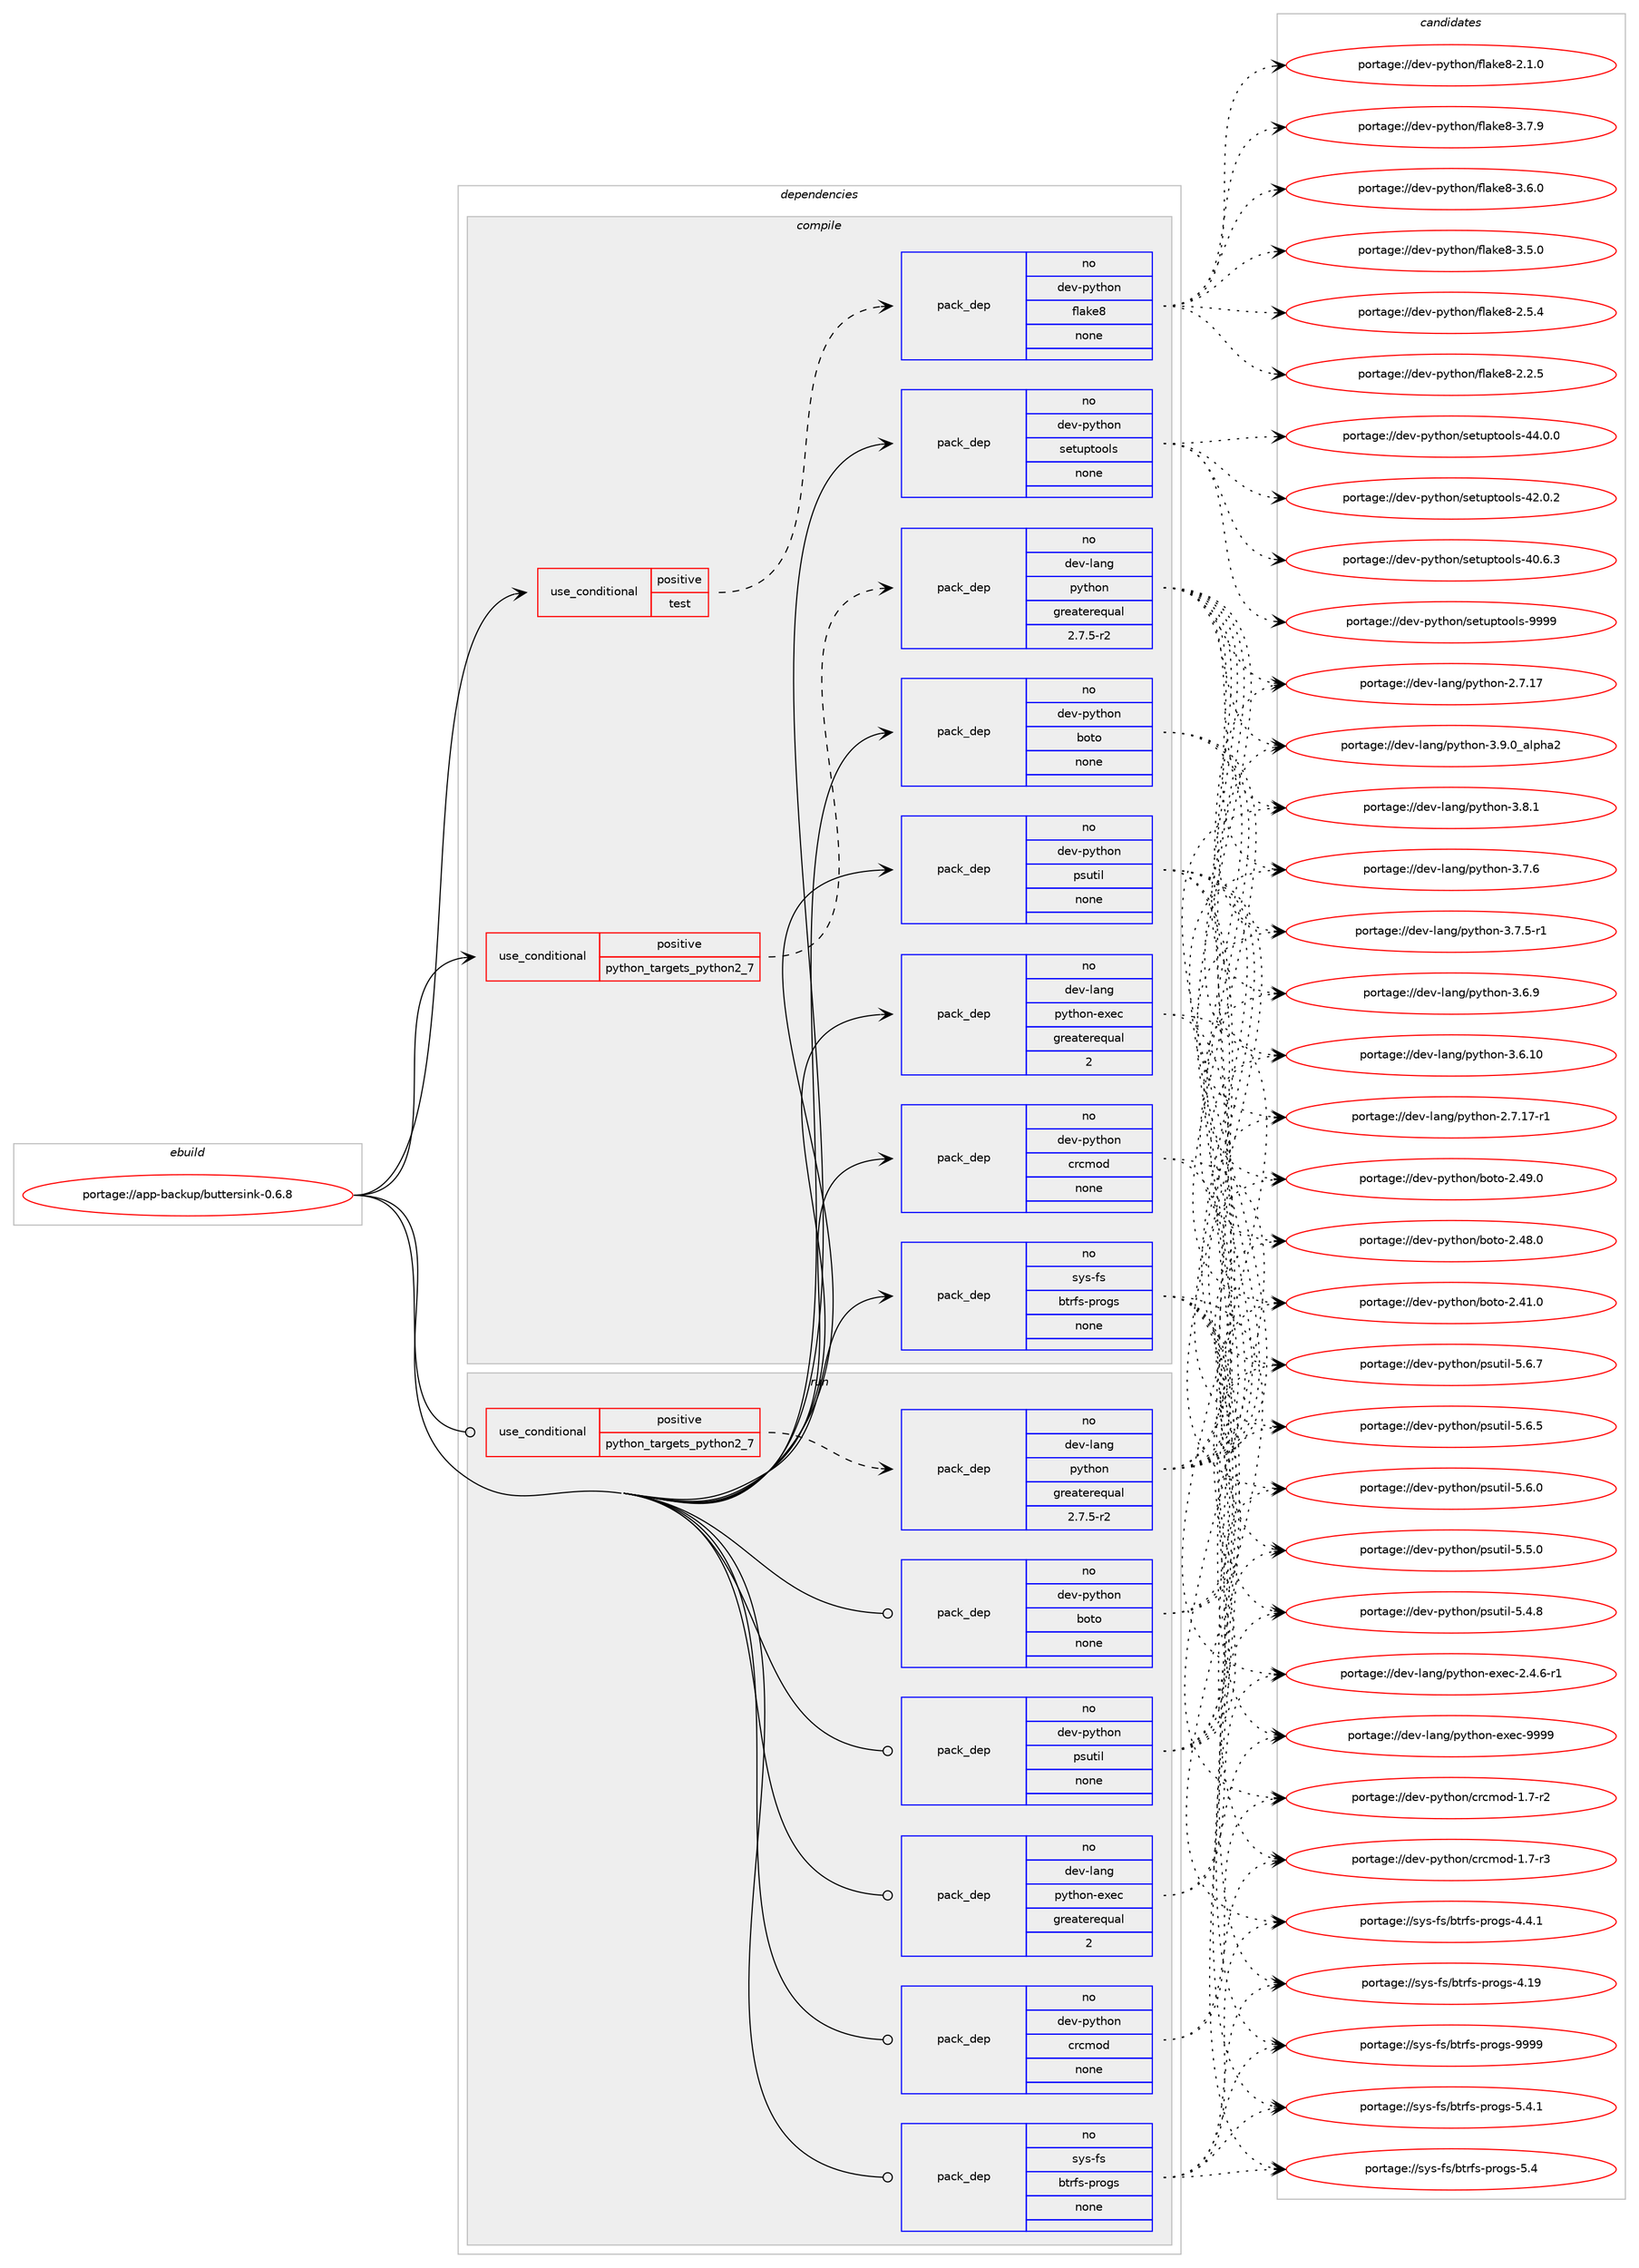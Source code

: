 digraph prolog {

# *************
# Graph options
# *************

newrank=true;
concentrate=true;
compound=true;
graph [rankdir=LR,fontname=Helvetica,fontsize=10,ranksep=1.5];#, ranksep=2.5, nodesep=0.2];
edge  [arrowhead=vee];
node  [fontname=Helvetica,fontsize=10];

# **********
# The ebuild
# **********

subgraph cluster_leftcol {
color=gray;
label=<<i>ebuild</i>>;
id [label="portage://app-backup/buttersink-0.6.8", color=red, width=4, href="../app-backup/buttersink-0.6.8.svg"];
}

# ****************
# The dependencies
# ****************

subgraph cluster_midcol {
color=gray;
label=<<i>dependencies</i>>;
subgraph cluster_compile {
fillcolor="#eeeeee";
style=filled;
label=<<i>compile</i>>;
subgraph cond152140 {
dependency646000 [label=<<TABLE BORDER="0" CELLBORDER="1" CELLSPACING="0" CELLPADDING="4"><TR><TD ROWSPAN="3" CELLPADDING="10">use_conditional</TD></TR><TR><TD>positive</TD></TR><TR><TD>python_targets_python2_7</TD></TR></TABLE>>, shape=none, color=red];
subgraph pack485265 {
dependency646001 [label=<<TABLE BORDER="0" CELLBORDER="1" CELLSPACING="0" CELLPADDING="4" WIDTH="220"><TR><TD ROWSPAN="6" CELLPADDING="30">pack_dep</TD></TR><TR><TD WIDTH="110">no</TD></TR><TR><TD>dev-lang</TD></TR><TR><TD>python</TD></TR><TR><TD>greaterequal</TD></TR><TR><TD>2.7.5-r2</TD></TR></TABLE>>, shape=none, color=blue];
}
dependency646000:e -> dependency646001:w [weight=20,style="dashed",arrowhead="vee"];
}
id:e -> dependency646000:w [weight=20,style="solid",arrowhead="vee"];
subgraph cond152141 {
dependency646002 [label=<<TABLE BORDER="0" CELLBORDER="1" CELLSPACING="0" CELLPADDING="4"><TR><TD ROWSPAN="3" CELLPADDING="10">use_conditional</TD></TR><TR><TD>positive</TD></TR><TR><TD>test</TD></TR></TABLE>>, shape=none, color=red];
subgraph pack485266 {
dependency646003 [label=<<TABLE BORDER="0" CELLBORDER="1" CELLSPACING="0" CELLPADDING="4" WIDTH="220"><TR><TD ROWSPAN="6" CELLPADDING="30">pack_dep</TD></TR><TR><TD WIDTH="110">no</TD></TR><TR><TD>dev-python</TD></TR><TR><TD>flake8</TD></TR><TR><TD>none</TD></TR><TR><TD></TD></TR></TABLE>>, shape=none, color=blue];
}
dependency646002:e -> dependency646003:w [weight=20,style="dashed",arrowhead="vee"];
}
id:e -> dependency646002:w [weight=20,style="solid",arrowhead="vee"];
subgraph pack485267 {
dependency646004 [label=<<TABLE BORDER="0" CELLBORDER="1" CELLSPACING="0" CELLPADDING="4" WIDTH="220"><TR><TD ROWSPAN="6" CELLPADDING="30">pack_dep</TD></TR><TR><TD WIDTH="110">no</TD></TR><TR><TD>dev-lang</TD></TR><TR><TD>python-exec</TD></TR><TR><TD>greaterequal</TD></TR><TR><TD>2</TD></TR></TABLE>>, shape=none, color=blue];
}
id:e -> dependency646004:w [weight=20,style="solid",arrowhead="vee"];
subgraph pack485268 {
dependency646005 [label=<<TABLE BORDER="0" CELLBORDER="1" CELLSPACING="0" CELLPADDING="4" WIDTH="220"><TR><TD ROWSPAN="6" CELLPADDING="30">pack_dep</TD></TR><TR><TD WIDTH="110">no</TD></TR><TR><TD>dev-python</TD></TR><TR><TD>boto</TD></TR><TR><TD>none</TD></TR><TR><TD></TD></TR></TABLE>>, shape=none, color=blue];
}
id:e -> dependency646005:w [weight=20,style="solid",arrowhead="vee"];
subgraph pack485269 {
dependency646006 [label=<<TABLE BORDER="0" CELLBORDER="1" CELLSPACING="0" CELLPADDING="4" WIDTH="220"><TR><TD ROWSPAN="6" CELLPADDING="30">pack_dep</TD></TR><TR><TD WIDTH="110">no</TD></TR><TR><TD>dev-python</TD></TR><TR><TD>crcmod</TD></TR><TR><TD>none</TD></TR><TR><TD></TD></TR></TABLE>>, shape=none, color=blue];
}
id:e -> dependency646006:w [weight=20,style="solid",arrowhead="vee"];
subgraph pack485270 {
dependency646007 [label=<<TABLE BORDER="0" CELLBORDER="1" CELLSPACING="0" CELLPADDING="4" WIDTH="220"><TR><TD ROWSPAN="6" CELLPADDING="30">pack_dep</TD></TR><TR><TD WIDTH="110">no</TD></TR><TR><TD>dev-python</TD></TR><TR><TD>psutil</TD></TR><TR><TD>none</TD></TR><TR><TD></TD></TR></TABLE>>, shape=none, color=blue];
}
id:e -> dependency646007:w [weight=20,style="solid",arrowhead="vee"];
subgraph pack485271 {
dependency646008 [label=<<TABLE BORDER="0" CELLBORDER="1" CELLSPACING="0" CELLPADDING="4" WIDTH="220"><TR><TD ROWSPAN="6" CELLPADDING="30">pack_dep</TD></TR><TR><TD WIDTH="110">no</TD></TR><TR><TD>dev-python</TD></TR><TR><TD>setuptools</TD></TR><TR><TD>none</TD></TR><TR><TD></TD></TR></TABLE>>, shape=none, color=blue];
}
id:e -> dependency646008:w [weight=20,style="solid",arrowhead="vee"];
subgraph pack485272 {
dependency646009 [label=<<TABLE BORDER="0" CELLBORDER="1" CELLSPACING="0" CELLPADDING="4" WIDTH="220"><TR><TD ROWSPAN="6" CELLPADDING="30">pack_dep</TD></TR><TR><TD WIDTH="110">no</TD></TR><TR><TD>sys-fs</TD></TR><TR><TD>btrfs-progs</TD></TR><TR><TD>none</TD></TR><TR><TD></TD></TR></TABLE>>, shape=none, color=blue];
}
id:e -> dependency646009:w [weight=20,style="solid",arrowhead="vee"];
}
subgraph cluster_compileandrun {
fillcolor="#eeeeee";
style=filled;
label=<<i>compile and run</i>>;
}
subgraph cluster_run {
fillcolor="#eeeeee";
style=filled;
label=<<i>run</i>>;
subgraph cond152142 {
dependency646010 [label=<<TABLE BORDER="0" CELLBORDER="1" CELLSPACING="0" CELLPADDING="4"><TR><TD ROWSPAN="3" CELLPADDING="10">use_conditional</TD></TR><TR><TD>positive</TD></TR><TR><TD>python_targets_python2_7</TD></TR></TABLE>>, shape=none, color=red];
subgraph pack485273 {
dependency646011 [label=<<TABLE BORDER="0" CELLBORDER="1" CELLSPACING="0" CELLPADDING="4" WIDTH="220"><TR><TD ROWSPAN="6" CELLPADDING="30">pack_dep</TD></TR><TR><TD WIDTH="110">no</TD></TR><TR><TD>dev-lang</TD></TR><TR><TD>python</TD></TR><TR><TD>greaterequal</TD></TR><TR><TD>2.7.5-r2</TD></TR></TABLE>>, shape=none, color=blue];
}
dependency646010:e -> dependency646011:w [weight=20,style="dashed",arrowhead="vee"];
}
id:e -> dependency646010:w [weight=20,style="solid",arrowhead="odot"];
subgraph pack485274 {
dependency646012 [label=<<TABLE BORDER="0" CELLBORDER="1" CELLSPACING="0" CELLPADDING="4" WIDTH="220"><TR><TD ROWSPAN="6" CELLPADDING="30">pack_dep</TD></TR><TR><TD WIDTH="110">no</TD></TR><TR><TD>dev-lang</TD></TR><TR><TD>python-exec</TD></TR><TR><TD>greaterequal</TD></TR><TR><TD>2</TD></TR></TABLE>>, shape=none, color=blue];
}
id:e -> dependency646012:w [weight=20,style="solid",arrowhead="odot"];
subgraph pack485275 {
dependency646013 [label=<<TABLE BORDER="0" CELLBORDER="1" CELLSPACING="0" CELLPADDING="4" WIDTH="220"><TR><TD ROWSPAN="6" CELLPADDING="30">pack_dep</TD></TR><TR><TD WIDTH="110">no</TD></TR><TR><TD>dev-python</TD></TR><TR><TD>boto</TD></TR><TR><TD>none</TD></TR><TR><TD></TD></TR></TABLE>>, shape=none, color=blue];
}
id:e -> dependency646013:w [weight=20,style="solid",arrowhead="odot"];
subgraph pack485276 {
dependency646014 [label=<<TABLE BORDER="0" CELLBORDER="1" CELLSPACING="0" CELLPADDING="4" WIDTH="220"><TR><TD ROWSPAN="6" CELLPADDING="30">pack_dep</TD></TR><TR><TD WIDTH="110">no</TD></TR><TR><TD>dev-python</TD></TR><TR><TD>crcmod</TD></TR><TR><TD>none</TD></TR><TR><TD></TD></TR></TABLE>>, shape=none, color=blue];
}
id:e -> dependency646014:w [weight=20,style="solid",arrowhead="odot"];
subgraph pack485277 {
dependency646015 [label=<<TABLE BORDER="0" CELLBORDER="1" CELLSPACING="0" CELLPADDING="4" WIDTH="220"><TR><TD ROWSPAN="6" CELLPADDING="30">pack_dep</TD></TR><TR><TD WIDTH="110">no</TD></TR><TR><TD>dev-python</TD></TR><TR><TD>psutil</TD></TR><TR><TD>none</TD></TR><TR><TD></TD></TR></TABLE>>, shape=none, color=blue];
}
id:e -> dependency646015:w [weight=20,style="solid",arrowhead="odot"];
subgraph pack485278 {
dependency646016 [label=<<TABLE BORDER="0" CELLBORDER="1" CELLSPACING="0" CELLPADDING="4" WIDTH="220"><TR><TD ROWSPAN="6" CELLPADDING="30">pack_dep</TD></TR><TR><TD WIDTH="110">no</TD></TR><TR><TD>sys-fs</TD></TR><TR><TD>btrfs-progs</TD></TR><TR><TD>none</TD></TR><TR><TD></TD></TR></TABLE>>, shape=none, color=blue];
}
id:e -> dependency646016:w [weight=20,style="solid",arrowhead="odot"];
}
}

# **************
# The candidates
# **************

subgraph cluster_choices {
rank=same;
color=gray;
label=<<i>candidates</i>>;

subgraph choice485265 {
color=black;
nodesep=1;
choice10010111845108971101034711212111610411111045514657464895971081121049750 [label="portage://dev-lang/python-3.9.0_alpha2", color=red, width=4,href="../dev-lang/python-3.9.0_alpha2.svg"];
choice100101118451089711010347112121116104111110455146564649 [label="portage://dev-lang/python-3.8.1", color=red, width=4,href="../dev-lang/python-3.8.1.svg"];
choice100101118451089711010347112121116104111110455146554654 [label="portage://dev-lang/python-3.7.6", color=red, width=4,href="../dev-lang/python-3.7.6.svg"];
choice1001011184510897110103471121211161041111104551465546534511449 [label="portage://dev-lang/python-3.7.5-r1", color=red, width=4,href="../dev-lang/python-3.7.5-r1.svg"];
choice100101118451089711010347112121116104111110455146544657 [label="portage://dev-lang/python-3.6.9", color=red, width=4,href="../dev-lang/python-3.6.9.svg"];
choice10010111845108971101034711212111610411111045514654464948 [label="portage://dev-lang/python-3.6.10", color=red, width=4,href="../dev-lang/python-3.6.10.svg"];
choice100101118451089711010347112121116104111110455046554649554511449 [label="portage://dev-lang/python-2.7.17-r1", color=red, width=4,href="../dev-lang/python-2.7.17-r1.svg"];
choice10010111845108971101034711212111610411111045504655464955 [label="portage://dev-lang/python-2.7.17", color=red, width=4,href="../dev-lang/python-2.7.17.svg"];
dependency646001:e -> choice10010111845108971101034711212111610411111045514657464895971081121049750:w [style=dotted,weight="100"];
dependency646001:e -> choice100101118451089711010347112121116104111110455146564649:w [style=dotted,weight="100"];
dependency646001:e -> choice100101118451089711010347112121116104111110455146554654:w [style=dotted,weight="100"];
dependency646001:e -> choice1001011184510897110103471121211161041111104551465546534511449:w [style=dotted,weight="100"];
dependency646001:e -> choice100101118451089711010347112121116104111110455146544657:w [style=dotted,weight="100"];
dependency646001:e -> choice10010111845108971101034711212111610411111045514654464948:w [style=dotted,weight="100"];
dependency646001:e -> choice100101118451089711010347112121116104111110455046554649554511449:w [style=dotted,weight="100"];
dependency646001:e -> choice10010111845108971101034711212111610411111045504655464955:w [style=dotted,weight="100"];
}
subgraph choice485266 {
color=black;
nodesep=1;
choice10010111845112121116104111110471021089710710156455146554657 [label="portage://dev-python/flake8-3.7.9", color=red, width=4,href="../dev-python/flake8-3.7.9.svg"];
choice10010111845112121116104111110471021089710710156455146544648 [label="portage://dev-python/flake8-3.6.0", color=red, width=4,href="../dev-python/flake8-3.6.0.svg"];
choice10010111845112121116104111110471021089710710156455146534648 [label="portage://dev-python/flake8-3.5.0", color=red, width=4,href="../dev-python/flake8-3.5.0.svg"];
choice10010111845112121116104111110471021089710710156455046534652 [label="portage://dev-python/flake8-2.5.4", color=red, width=4,href="../dev-python/flake8-2.5.4.svg"];
choice10010111845112121116104111110471021089710710156455046504653 [label="portage://dev-python/flake8-2.2.5", color=red, width=4,href="../dev-python/flake8-2.2.5.svg"];
choice10010111845112121116104111110471021089710710156455046494648 [label="portage://dev-python/flake8-2.1.0", color=red, width=4,href="../dev-python/flake8-2.1.0.svg"];
dependency646003:e -> choice10010111845112121116104111110471021089710710156455146554657:w [style=dotted,weight="100"];
dependency646003:e -> choice10010111845112121116104111110471021089710710156455146544648:w [style=dotted,weight="100"];
dependency646003:e -> choice10010111845112121116104111110471021089710710156455146534648:w [style=dotted,weight="100"];
dependency646003:e -> choice10010111845112121116104111110471021089710710156455046534652:w [style=dotted,weight="100"];
dependency646003:e -> choice10010111845112121116104111110471021089710710156455046504653:w [style=dotted,weight="100"];
dependency646003:e -> choice10010111845112121116104111110471021089710710156455046494648:w [style=dotted,weight="100"];
}
subgraph choice485267 {
color=black;
nodesep=1;
choice10010111845108971101034711212111610411111045101120101994557575757 [label="portage://dev-lang/python-exec-9999", color=red, width=4,href="../dev-lang/python-exec-9999.svg"];
choice10010111845108971101034711212111610411111045101120101994550465246544511449 [label="portage://dev-lang/python-exec-2.4.6-r1", color=red, width=4,href="../dev-lang/python-exec-2.4.6-r1.svg"];
dependency646004:e -> choice10010111845108971101034711212111610411111045101120101994557575757:w [style=dotted,weight="100"];
dependency646004:e -> choice10010111845108971101034711212111610411111045101120101994550465246544511449:w [style=dotted,weight="100"];
}
subgraph choice485268 {
color=black;
nodesep=1;
choice10010111845112121116104111110479811111611145504652574648 [label="portage://dev-python/boto-2.49.0", color=red, width=4,href="../dev-python/boto-2.49.0.svg"];
choice10010111845112121116104111110479811111611145504652564648 [label="portage://dev-python/boto-2.48.0", color=red, width=4,href="../dev-python/boto-2.48.0.svg"];
choice10010111845112121116104111110479811111611145504652494648 [label="portage://dev-python/boto-2.41.0", color=red, width=4,href="../dev-python/boto-2.41.0.svg"];
dependency646005:e -> choice10010111845112121116104111110479811111611145504652574648:w [style=dotted,weight="100"];
dependency646005:e -> choice10010111845112121116104111110479811111611145504652564648:w [style=dotted,weight="100"];
dependency646005:e -> choice10010111845112121116104111110479811111611145504652494648:w [style=dotted,weight="100"];
}
subgraph choice485269 {
color=black;
nodesep=1;
choice10010111845112121116104111110479911499109111100454946554511451 [label="portage://dev-python/crcmod-1.7-r3", color=red, width=4,href="../dev-python/crcmod-1.7-r3.svg"];
choice10010111845112121116104111110479911499109111100454946554511450 [label="portage://dev-python/crcmod-1.7-r2", color=red, width=4,href="../dev-python/crcmod-1.7-r2.svg"];
dependency646006:e -> choice10010111845112121116104111110479911499109111100454946554511451:w [style=dotted,weight="100"];
dependency646006:e -> choice10010111845112121116104111110479911499109111100454946554511450:w [style=dotted,weight="100"];
}
subgraph choice485270 {
color=black;
nodesep=1;
choice1001011184511212111610411111047112115117116105108455346544655 [label="portage://dev-python/psutil-5.6.7", color=red, width=4,href="../dev-python/psutil-5.6.7.svg"];
choice1001011184511212111610411111047112115117116105108455346544653 [label="portage://dev-python/psutil-5.6.5", color=red, width=4,href="../dev-python/psutil-5.6.5.svg"];
choice1001011184511212111610411111047112115117116105108455346544648 [label="portage://dev-python/psutil-5.6.0", color=red, width=4,href="../dev-python/psutil-5.6.0.svg"];
choice1001011184511212111610411111047112115117116105108455346534648 [label="portage://dev-python/psutil-5.5.0", color=red, width=4,href="../dev-python/psutil-5.5.0.svg"];
choice1001011184511212111610411111047112115117116105108455346524656 [label="portage://dev-python/psutil-5.4.8", color=red, width=4,href="../dev-python/psutil-5.4.8.svg"];
dependency646007:e -> choice1001011184511212111610411111047112115117116105108455346544655:w [style=dotted,weight="100"];
dependency646007:e -> choice1001011184511212111610411111047112115117116105108455346544653:w [style=dotted,weight="100"];
dependency646007:e -> choice1001011184511212111610411111047112115117116105108455346544648:w [style=dotted,weight="100"];
dependency646007:e -> choice1001011184511212111610411111047112115117116105108455346534648:w [style=dotted,weight="100"];
dependency646007:e -> choice1001011184511212111610411111047112115117116105108455346524656:w [style=dotted,weight="100"];
}
subgraph choice485271 {
color=black;
nodesep=1;
choice10010111845112121116104111110471151011161171121161111111081154557575757 [label="portage://dev-python/setuptools-9999", color=red, width=4,href="../dev-python/setuptools-9999.svg"];
choice100101118451121211161041111104711510111611711211611111110811545525246484648 [label="portage://dev-python/setuptools-44.0.0", color=red, width=4,href="../dev-python/setuptools-44.0.0.svg"];
choice100101118451121211161041111104711510111611711211611111110811545525046484650 [label="portage://dev-python/setuptools-42.0.2", color=red, width=4,href="../dev-python/setuptools-42.0.2.svg"];
choice100101118451121211161041111104711510111611711211611111110811545524846544651 [label="portage://dev-python/setuptools-40.6.3", color=red, width=4,href="../dev-python/setuptools-40.6.3.svg"];
dependency646008:e -> choice10010111845112121116104111110471151011161171121161111111081154557575757:w [style=dotted,weight="100"];
dependency646008:e -> choice100101118451121211161041111104711510111611711211611111110811545525246484648:w [style=dotted,weight="100"];
dependency646008:e -> choice100101118451121211161041111104711510111611711211611111110811545525046484650:w [style=dotted,weight="100"];
dependency646008:e -> choice100101118451121211161041111104711510111611711211611111110811545524846544651:w [style=dotted,weight="100"];
}
subgraph choice485272 {
color=black;
nodesep=1;
choice115121115451021154798116114102115451121141111031154557575757 [label="portage://sys-fs/btrfs-progs-9999", color=red, width=4,href="../sys-fs/btrfs-progs-9999.svg"];
choice11512111545102115479811611410211545112114111103115455346524649 [label="portage://sys-fs/btrfs-progs-5.4.1", color=red, width=4,href="../sys-fs/btrfs-progs-5.4.1.svg"];
choice1151211154510211547981161141021154511211411110311545534652 [label="portage://sys-fs/btrfs-progs-5.4", color=red, width=4,href="../sys-fs/btrfs-progs-5.4.svg"];
choice11512111545102115479811611410211545112114111103115455246524649 [label="portage://sys-fs/btrfs-progs-4.4.1", color=red, width=4,href="../sys-fs/btrfs-progs-4.4.1.svg"];
choice115121115451021154798116114102115451121141111031154552464957 [label="portage://sys-fs/btrfs-progs-4.19", color=red, width=4,href="../sys-fs/btrfs-progs-4.19.svg"];
dependency646009:e -> choice115121115451021154798116114102115451121141111031154557575757:w [style=dotted,weight="100"];
dependency646009:e -> choice11512111545102115479811611410211545112114111103115455346524649:w [style=dotted,weight="100"];
dependency646009:e -> choice1151211154510211547981161141021154511211411110311545534652:w [style=dotted,weight="100"];
dependency646009:e -> choice11512111545102115479811611410211545112114111103115455246524649:w [style=dotted,weight="100"];
dependency646009:e -> choice115121115451021154798116114102115451121141111031154552464957:w [style=dotted,weight="100"];
}
subgraph choice485273 {
color=black;
nodesep=1;
choice10010111845108971101034711212111610411111045514657464895971081121049750 [label="portage://dev-lang/python-3.9.0_alpha2", color=red, width=4,href="../dev-lang/python-3.9.0_alpha2.svg"];
choice100101118451089711010347112121116104111110455146564649 [label="portage://dev-lang/python-3.8.1", color=red, width=4,href="../dev-lang/python-3.8.1.svg"];
choice100101118451089711010347112121116104111110455146554654 [label="portage://dev-lang/python-3.7.6", color=red, width=4,href="../dev-lang/python-3.7.6.svg"];
choice1001011184510897110103471121211161041111104551465546534511449 [label="portage://dev-lang/python-3.7.5-r1", color=red, width=4,href="../dev-lang/python-3.7.5-r1.svg"];
choice100101118451089711010347112121116104111110455146544657 [label="portage://dev-lang/python-3.6.9", color=red, width=4,href="../dev-lang/python-3.6.9.svg"];
choice10010111845108971101034711212111610411111045514654464948 [label="portage://dev-lang/python-3.6.10", color=red, width=4,href="../dev-lang/python-3.6.10.svg"];
choice100101118451089711010347112121116104111110455046554649554511449 [label="portage://dev-lang/python-2.7.17-r1", color=red, width=4,href="../dev-lang/python-2.7.17-r1.svg"];
choice10010111845108971101034711212111610411111045504655464955 [label="portage://dev-lang/python-2.7.17", color=red, width=4,href="../dev-lang/python-2.7.17.svg"];
dependency646011:e -> choice10010111845108971101034711212111610411111045514657464895971081121049750:w [style=dotted,weight="100"];
dependency646011:e -> choice100101118451089711010347112121116104111110455146564649:w [style=dotted,weight="100"];
dependency646011:e -> choice100101118451089711010347112121116104111110455146554654:w [style=dotted,weight="100"];
dependency646011:e -> choice1001011184510897110103471121211161041111104551465546534511449:w [style=dotted,weight="100"];
dependency646011:e -> choice100101118451089711010347112121116104111110455146544657:w [style=dotted,weight="100"];
dependency646011:e -> choice10010111845108971101034711212111610411111045514654464948:w [style=dotted,weight="100"];
dependency646011:e -> choice100101118451089711010347112121116104111110455046554649554511449:w [style=dotted,weight="100"];
dependency646011:e -> choice10010111845108971101034711212111610411111045504655464955:w [style=dotted,weight="100"];
}
subgraph choice485274 {
color=black;
nodesep=1;
choice10010111845108971101034711212111610411111045101120101994557575757 [label="portage://dev-lang/python-exec-9999", color=red, width=4,href="../dev-lang/python-exec-9999.svg"];
choice10010111845108971101034711212111610411111045101120101994550465246544511449 [label="portage://dev-lang/python-exec-2.4.6-r1", color=red, width=4,href="../dev-lang/python-exec-2.4.6-r1.svg"];
dependency646012:e -> choice10010111845108971101034711212111610411111045101120101994557575757:w [style=dotted,weight="100"];
dependency646012:e -> choice10010111845108971101034711212111610411111045101120101994550465246544511449:w [style=dotted,weight="100"];
}
subgraph choice485275 {
color=black;
nodesep=1;
choice10010111845112121116104111110479811111611145504652574648 [label="portage://dev-python/boto-2.49.0", color=red, width=4,href="../dev-python/boto-2.49.0.svg"];
choice10010111845112121116104111110479811111611145504652564648 [label="portage://dev-python/boto-2.48.0", color=red, width=4,href="../dev-python/boto-2.48.0.svg"];
choice10010111845112121116104111110479811111611145504652494648 [label="portage://dev-python/boto-2.41.0", color=red, width=4,href="../dev-python/boto-2.41.0.svg"];
dependency646013:e -> choice10010111845112121116104111110479811111611145504652574648:w [style=dotted,weight="100"];
dependency646013:e -> choice10010111845112121116104111110479811111611145504652564648:w [style=dotted,weight="100"];
dependency646013:e -> choice10010111845112121116104111110479811111611145504652494648:w [style=dotted,weight="100"];
}
subgraph choice485276 {
color=black;
nodesep=1;
choice10010111845112121116104111110479911499109111100454946554511451 [label="portage://dev-python/crcmod-1.7-r3", color=red, width=4,href="../dev-python/crcmod-1.7-r3.svg"];
choice10010111845112121116104111110479911499109111100454946554511450 [label="portage://dev-python/crcmod-1.7-r2", color=red, width=4,href="../dev-python/crcmod-1.7-r2.svg"];
dependency646014:e -> choice10010111845112121116104111110479911499109111100454946554511451:w [style=dotted,weight="100"];
dependency646014:e -> choice10010111845112121116104111110479911499109111100454946554511450:w [style=dotted,weight="100"];
}
subgraph choice485277 {
color=black;
nodesep=1;
choice1001011184511212111610411111047112115117116105108455346544655 [label="portage://dev-python/psutil-5.6.7", color=red, width=4,href="../dev-python/psutil-5.6.7.svg"];
choice1001011184511212111610411111047112115117116105108455346544653 [label="portage://dev-python/psutil-5.6.5", color=red, width=4,href="../dev-python/psutil-5.6.5.svg"];
choice1001011184511212111610411111047112115117116105108455346544648 [label="portage://dev-python/psutil-5.6.0", color=red, width=4,href="../dev-python/psutil-5.6.0.svg"];
choice1001011184511212111610411111047112115117116105108455346534648 [label="portage://dev-python/psutil-5.5.0", color=red, width=4,href="../dev-python/psutil-5.5.0.svg"];
choice1001011184511212111610411111047112115117116105108455346524656 [label="portage://dev-python/psutil-5.4.8", color=red, width=4,href="../dev-python/psutil-5.4.8.svg"];
dependency646015:e -> choice1001011184511212111610411111047112115117116105108455346544655:w [style=dotted,weight="100"];
dependency646015:e -> choice1001011184511212111610411111047112115117116105108455346544653:w [style=dotted,weight="100"];
dependency646015:e -> choice1001011184511212111610411111047112115117116105108455346544648:w [style=dotted,weight="100"];
dependency646015:e -> choice1001011184511212111610411111047112115117116105108455346534648:w [style=dotted,weight="100"];
dependency646015:e -> choice1001011184511212111610411111047112115117116105108455346524656:w [style=dotted,weight="100"];
}
subgraph choice485278 {
color=black;
nodesep=1;
choice115121115451021154798116114102115451121141111031154557575757 [label="portage://sys-fs/btrfs-progs-9999", color=red, width=4,href="../sys-fs/btrfs-progs-9999.svg"];
choice11512111545102115479811611410211545112114111103115455346524649 [label="portage://sys-fs/btrfs-progs-5.4.1", color=red, width=4,href="../sys-fs/btrfs-progs-5.4.1.svg"];
choice1151211154510211547981161141021154511211411110311545534652 [label="portage://sys-fs/btrfs-progs-5.4", color=red, width=4,href="../sys-fs/btrfs-progs-5.4.svg"];
choice11512111545102115479811611410211545112114111103115455246524649 [label="portage://sys-fs/btrfs-progs-4.4.1", color=red, width=4,href="../sys-fs/btrfs-progs-4.4.1.svg"];
choice115121115451021154798116114102115451121141111031154552464957 [label="portage://sys-fs/btrfs-progs-4.19", color=red, width=4,href="../sys-fs/btrfs-progs-4.19.svg"];
dependency646016:e -> choice115121115451021154798116114102115451121141111031154557575757:w [style=dotted,weight="100"];
dependency646016:e -> choice11512111545102115479811611410211545112114111103115455346524649:w [style=dotted,weight="100"];
dependency646016:e -> choice1151211154510211547981161141021154511211411110311545534652:w [style=dotted,weight="100"];
dependency646016:e -> choice11512111545102115479811611410211545112114111103115455246524649:w [style=dotted,weight="100"];
dependency646016:e -> choice115121115451021154798116114102115451121141111031154552464957:w [style=dotted,weight="100"];
}
}

}
